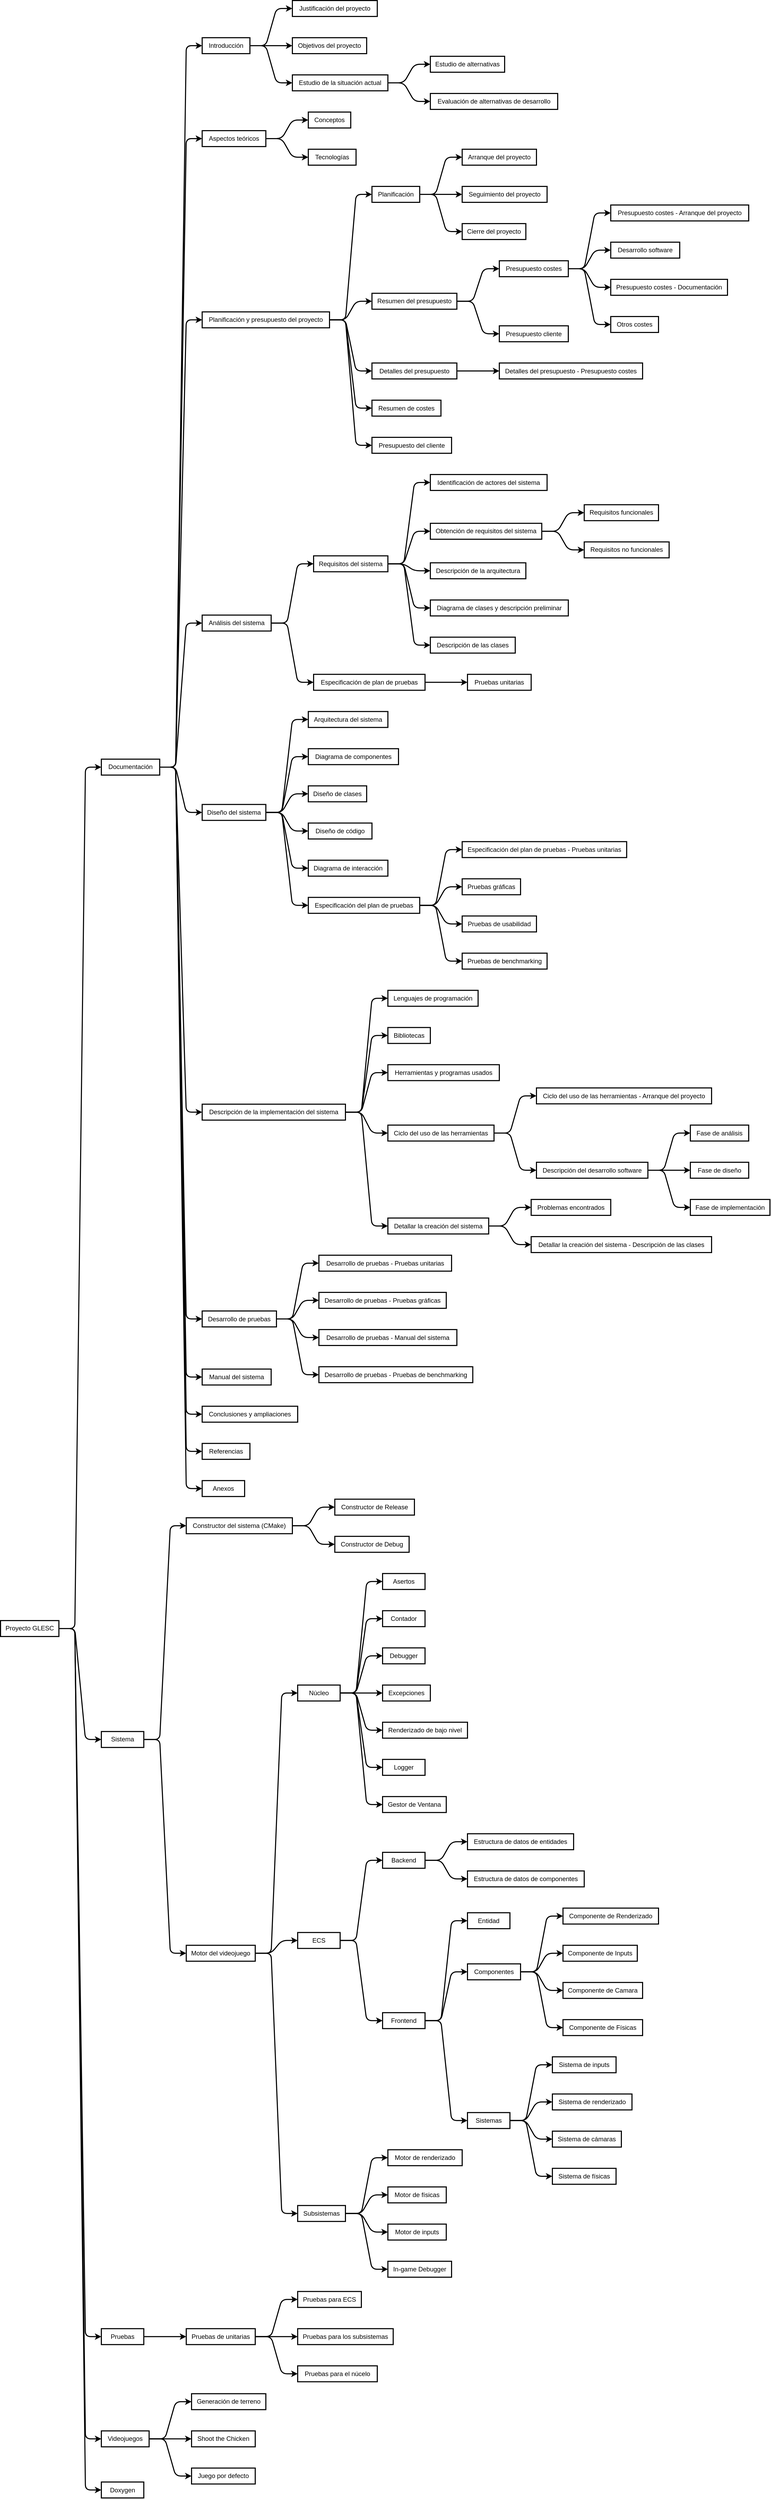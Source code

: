 <mxfile version="24.5.3" type="device">
  <diagram name="Page-1" id="19d8dcba-68ad-dc05-1034-9cf7b2a963f6">
    <mxGraphModel dx="-126" dy="-452" grid="1" gridSize="10" guides="1" tooltips="1" connect="1" arrows="1" fold="1" page="1" pageScale="1" pageWidth="1100" pageHeight="850" background="none" math="0" shadow="0">
      <root>
        <mxCell id="0" />
        <mxCell id="1" parent="0" />
        <mxCell id="B7qELQiDGMQAO-DJmtC--1" value="Proyecto GLESC" style="whiteSpace=wrap;html=1;strokeWidth=2;" vertex="1" parent="1">
          <mxGeometry x="2551" y="4791.469" width="110" height="30" as="geometry" />
        </mxCell>
        <mxCell id="B7qELQiDGMQAO-DJmtC--2" value="Documentación" style="whiteSpace=wrap;html=1;strokeWidth=2;" vertex="1" parent="1">
          <mxGeometry x="2741" y="3169.438" width="110" height="30" as="geometry" />
        </mxCell>
        <mxCell id="B7qELQiDGMQAO-DJmtC--3" value="" style="rounded=1;edgeStyle=entityRelationEdgeStyle;curved=0;strokeWidth=2;" edge="1" source="B7qELQiDGMQAO-DJmtC--1" target="B7qELQiDGMQAO-DJmtC--2" parent="1">
          <mxGeometry relative="1" as="geometry" />
        </mxCell>
        <mxCell id="B7qELQiDGMQAO-DJmtC--4" value="Sistema" style="whiteSpace=wrap;html=1;strokeWidth=2;" vertex="1" parent="1">
          <mxGeometry x="2741" y="5000.375" width="80" height="30" as="geometry" />
        </mxCell>
        <mxCell id="B7qELQiDGMQAO-DJmtC--5" value="" style="rounded=1;edgeStyle=entityRelationEdgeStyle;curved=0;strokeWidth=2;" edge="1" source="B7qELQiDGMQAO-DJmtC--1" target="B7qELQiDGMQAO-DJmtC--4" parent="1">
          <mxGeometry relative="1" as="geometry" />
        </mxCell>
        <mxCell id="B7qELQiDGMQAO-DJmtC--6" value="Pruebas" style="whiteSpace=wrap;html=1;strokeWidth=2;" vertex="1" parent="1">
          <mxGeometry x="2741" y="6124.75" width="80" height="30" as="geometry" />
        </mxCell>
        <mxCell id="B7qELQiDGMQAO-DJmtC--7" value="" style="rounded=1;edgeStyle=entityRelationEdgeStyle;curved=0;strokeWidth=2;" edge="1" source="B7qELQiDGMQAO-DJmtC--1" target="B7qELQiDGMQAO-DJmtC--6" parent="1">
          <mxGeometry relative="1" as="geometry" />
        </mxCell>
        <mxCell id="B7qELQiDGMQAO-DJmtC--8" value="Videojuegos" style="whiteSpace=wrap;html=1;strokeWidth=2;" vertex="1" parent="1">
          <mxGeometry x="2741" y="6317.25" width="90" height="30" as="geometry" />
        </mxCell>
        <mxCell id="B7qELQiDGMQAO-DJmtC--9" value="" style="rounded=1;edgeStyle=entityRelationEdgeStyle;curved=0;strokeWidth=2;" edge="1" source="B7qELQiDGMQAO-DJmtC--1" target="B7qELQiDGMQAO-DJmtC--8" parent="1">
          <mxGeometry relative="1" as="geometry" />
        </mxCell>
        <mxCell id="B7qELQiDGMQAO-DJmtC--10" value="Doxygen" style="whiteSpace=wrap;html=1;strokeWidth=2;" vertex="1" parent="1">
          <mxGeometry x="2741" y="6413.5" width="80" height="30" as="geometry" />
        </mxCell>
        <mxCell id="B7qELQiDGMQAO-DJmtC--11" value="" style="rounded=1;edgeStyle=entityRelationEdgeStyle;curved=0;strokeWidth=2;" edge="1" source="B7qELQiDGMQAO-DJmtC--1" target="B7qELQiDGMQAO-DJmtC--10" parent="1">
          <mxGeometry relative="1" as="geometry" />
        </mxCell>
        <mxCell id="B7qELQiDGMQAO-DJmtC--12" value="Introducción" style="whiteSpace=wrap;html=1;strokeWidth=2;" vertex="1" parent="1">
          <mxGeometry x="2931" y="1811" width="90" height="30" as="geometry" />
        </mxCell>
        <mxCell id="B7qELQiDGMQAO-DJmtC--13" value="" style="rounded=1;edgeStyle=entityRelationEdgeStyle;curved=0;strokeWidth=2;" edge="1" source="B7qELQiDGMQAO-DJmtC--2" target="B7qELQiDGMQAO-DJmtC--12" parent="1">
          <mxGeometry relative="1" as="geometry" />
        </mxCell>
        <mxCell id="B7qELQiDGMQAO-DJmtC--14" value="Aspectos teóricos" style="whiteSpace=wrap;html=1;strokeWidth=2;" vertex="1" parent="1">
          <mxGeometry x="2931" y="1986" width="120" height="30" as="geometry" />
        </mxCell>
        <mxCell id="B7qELQiDGMQAO-DJmtC--15" value="" style="rounded=1;edgeStyle=entityRelationEdgeStyle;curved=0;strokeWidth=2;" edge="1" source="B7qELQiDGMQAO-DJmtC--2" target="B7qELQiDGMQAO-DJmtC--14" parent="1">
          <mxGeometry relative="1" as="geometry" />
        </mxCell>
        <mxCell id="B7qELQiDGMQAO-DJmtC--16" value="Planificación y presupuesto del proyecto" style="whiteSpace=wrap;html=1;strokeWidth=2;" vertex="1" parent="1">
          <mxGeometry x="2931" y="2327.25" width="240" height="30" as="geometry" />
        </mxCell>
        <mxCell id="B7qELQiDGMQAO-DJmtC--17" value="" style="rounded=1;edgeStyle=entityRelationEdgeStyle;curved=0;strokeWidth=2;" edge="1" source="B7qELQiDGMQAO-DJmtC--2" target="B7qELQiDGMQAO-DJmtC--16" parent="1">
          <mxGeometry relative="1" as="geometry" />
        </mxCell>
        <mxCell id="B7qELQiDGMQAO-DJmtC--18" value="Análisis del sistema" style="whiteSpace=wrap;html=1;strokeWidth=2;" vertex="1" parent="1">
          <mxGeometry x="2931" y="2898.188" width="130" height="30" as="geometry" />
        </mxCell>
        <mxCell id="B7qELQiDGMQAO-DJmtC--19" value="" style="rounded=1;edgeStyle=entityRelationEdgeStyle;curved=0;strokeWidth=2;" edge="1" source="B7qELQiDGMQAO-DJmtC--2" target="B7qELQiDGMQAO-DJmtC--18" parent="1">
          <mxGeometry relative="1" as="geometry" />
        </mxCell>
        <mxCell id="B7qELQiDGMQAO-DJmtC--20" value="Diseño del sistema" style="whiteSpace=wrap;html=1;strokeWidth=2;" vertex="1" parent="1">
          <mxGeometry x="2931" y="3254.75" width="120" height="30" as="geometry" />
        </mxCell>
        <mxCell id="B7qELQiDGMQAO-DJmtC--21" value="" style="rounded=1;edgeStyle=entityRelationEdgeStyle;curved=0;strokeWidth=2;" edge="1" source="B7qELQiDGMQAO-DJmtC--2" target="B7qELQiDGMQAO-DJmtC--20" parent="1">
          <mxGeometry relative="1" as="geometry" />
        </mxCell>
        <mxCell id="B7qELQiDGMQAO-DJmtC--22" value="Descripción de la implementación del sistema" style="whiteSpace=wrap;html=1;strokeWidth=2;" vertex="1" parent="1">
          <mxGeometry x="2931" y="3819.125" width="270" height="30" as="geometry" />
        </mxCell>
        <mxCell id="B7qELQiDGMQAO-DJmtC--23" value="" style="rounded=1;edgeStyle=entityRelationEdgeStyle;curved=0;strokeWidth=2;" edge="1" source="B7qELQiDGMQAO-DJmtC--2" target="B7qELQiDGMQAO-DJmtC--22" parent="1">
          <mxGeometry relative="1" as="geometry" />
        </mxCell>
        <mxCell id="B7qELQiDGMQAO-DJmtC--24" value="Desarrollo de pruebas" style="whiteSpace=wrap;html=1;strokeWidth=2;" vertex="1" parent="1">
          <mxGeometry x="2931" y="4208.5" width="140" height="30" as="geometry" />
        </mxCell>
        <mxCell id="B7qELQiDGMQAO-DJmtC--25" value="" style="rounded=1;edgeStyle=entityRelationEdgeStyle;curved=0;strokeWidth=2;" edge="1" source="B7qELQiDGMQAO-DJmtC--2" target="B7qELQiDGMQAO-DJmtC--24" parent="1">
          <mxGeometry relative="1" as="geometry" />
        </mxCell>
        <mxCell id="B7qELQiDGMQAO-DJmtC--26" value="Manual del sistema" style="whiteSpace=wrap;html=1;strokeWidth=2;" vertex="1" parent="1">
          <mxGeometry x="2931" y="4317.875" width="130" height="30" as="geometry" />
        </mxCell>
        <mxCell id="B7qELQiDGMQAO-DJmtC--27" value="" style="rounded=1;edgeStyle=entityRelationEdgeStyle;curved=0;strokeWidth=2;" edge="1" source="B7qELQiDGMQAO-DJmtC--2" target="B7qELQiDGMQAO-DJmtC--26" parent="1">
          <mxGeometry relative="1" as="geometry" />
        </mxCell>
        <mxCell id="B7qELQiDGMQAO-DJmtC--28" value="Conclusiones y ampliaciones" style="whiteSpace=wrap;html=1;strokeWidth=2;" vertex="1" parent="1">
          <mxGeometry x="2931" y="4387.875" width="180" height="30" as="geometry" />
        </mxCell>
        <mxCell id="B7qELQiDGMQAO-DJmtC--29" value="" style="rounded=1;edgeStyle=entityRelationEdgeStyle;curved=0;strokeWidth=2;" edge="1" source="B7qELQiDGMQAO-DJmtC--2" target="B7qELQiDGMQAO-DJmtC--28" parent="1">
          <mxGeometry relative="1" as="geometry" />
        </mxCell>
        <mxCell id="B7qELQiDGMQAO-DJmtC--30" value="Referencias" style="whiteSpace=wrap;html=1;strokeWidth=2;" vertex="1" parent="1">
          <mxGeometry x="2931" y="4457.875" width="90" height="30" as="geometry" />
        </mxCell>
        <mxCell id="B7qELQiDGMQAO-DJmtC--31" value="" style="rounded=1;edgeStyle=entityRelationEdgeStyle;curved=0;strokeWidth=2;" edge="1" source="B7qELQiDGMQAO-DJmtC--2" target="B7qELQiDGMQAO-DJmtC--30" parent="1">
          <mxGeometry relative="1" as="geometry" />
        </mxCell>
        <mxCell id="B7qELQiDGMQAO-DJmtC--32" value="Anexos" style="whiteSpace=wrap;html=1;strokeWidth=2;" vertex="1" parent="1">
          <mxGeometry x="2931" y="4527.875" width="80" height="30" as="geometry" />
        </mxCell>
        <mxCell id="B7qELQiDGMQAO-DJmtC--33" value="" style="rounded=1;edgeStyle=entityRelationEdgeStyle;curved=0;strokeWidth=2;" edge="1" source="B7qELQiDGMQAO-DJmtC--2" target="B7qELQiDGMQAO-DJmtC--32" parent="1">
          <mxGeometry relative="1" as="geometry" />
        </mxCell>
        <mxCell id="B7qELQiDGMQAO-DJmtC--34" value="Justificación del proyecto" style="whiteSpace=wrap;html=1;strokeWidth=2;" vertex="1" parent="1">
          <mxGeometry x="3101" y="1741" width="160" height="30" as="geometry" />
        </mxCell>
        <mxCell id="B7qELQiDGMQAO-DJmtC--35" value="" style="rounded=1;edgeStyle=entityRelationEdgeStyle;curved=0;strokeWidth=2;" edge="1" source="B7qELQiDGMQAO-DJmtC--12" target="B7qELQiDGMQAO-DJmtC--34" parent="1">
          <mxGeometry relative="1" as="geometry" />
        </mxCell>
        <mxCell id="B7qELQiDGMQAO-DJmtC--36" value="Objetivos del proyecto" style="whiteSpace=wrap;html=1;strokeWidth=2;" vertex="1" parent="1">
          <mxGeometry x="3101" y="1811" width="140" height="30" as="geometry" />
        </mxCell>
        <mxCell id="B7qELQiDGMQAO-DJmtC--37" value="" style="rounded=1;edgeStyle=entityRelationEdgeStyle;curved=0;strokeWidth=2;" edge="1" source="B7qELQiDGMQAO-DJmtC--12" target="B7qELQiDGMQAO-DJmtC--36" parent="1">
          <mxGeometry relative="1" as="geometry" />
        </mxCell>
        <mxCell id="B7qELQiDGMQAO-DJmtC--38" value="Estudio de la situación actual" style="whiteSpace=wrap;html=1;strokeWidth=2;" vertex="1" parent="1">
          <mxGeometry x="3101" y="1881" width="180" height="30" as="geometry" />
        </mxCell>
        <mxCell id="B7qELQiDGMQAO-DJmtC--39" value="" style="rounded=1;edgeStyle=entityRelationEdgeStyle;curved=0;strokeWidth=2;" edge="1" source="B7qELQiDGMQAO-DJmtC--12" target="B7qELQiDGMQAO-DJmtC--38" parent="1">
          <mxGeometry relative="1" as="geometry" />
        </mxCell>
        <mxCell id="B7qELQiDGMQAO-DJmtC--40" value="Estudio de alternativas" style="whiteSpace=wrap;html=1;strokeWidth=2;" vertex="1" parent="1">
          <mxGeometry x="3361" y="1846" width="140" height="30" as="geometry" />
        </mxCell>
        <mxCell id="B7qELQiDGMQAO-DJmtC--41" value="" style="rounded=1;edgeStyle=entityRelationEdgeStyle;curved=0;strokeWidth=2;" edge="1" source="B7qELQiDGMQAO-DJmtC--38" target="B7qELQiDGMQAO-DJmtC--40" parent="1">
          <mxGeometry relative="1" as="geometry" />
        </mxCell>
        <mxCell id="B7qELQiDGMQAO-DJmtC--42" value="Evaluación de alternativas de desarrollo" style="whiteSpace=wrap;html=1;strokeWidth=2;" vertex="1" parent="1">
          <mxGeometry x="3361" y="1916" width="240" height="30" as="geometry" />
        </mxCell>
        <mxCell id="B7qELQiDGMQAO-DJmtC--43" value="" style="rounded=1;edgeStyle=entityRelationEdgeStyle;curved=0;strokeWidth=2;" edge="1" source="B7qELQiDGMQAO-DJmtC--38" target="B7qELQiDGMQAO-DJmtC--42" parent="1">
          <mxGeometry relative="1" as="geometry" />
        </mxCell>
        <mxCell id="B7qELQiDGMQAO-DJmtC--44" value="Conceptos" style="whiteSpace=wrap;html=1;strokeWidth=2;" vertex="1" parent="1">
          <mxGeometry x="3131" y="1951" width="80" height="30" as="geometry" />
        </mxCell>
        <mxCell id="B7qELQiDGMQAO-DJmtC--45" value="" style="rounded=1;edgeStyle=entityRelationEdgeStyle;curved=0;strokeWidth=2;" edge="1" source="B7qELQiDGMQAO-DJmtC--14" target="B7qELQiDGMQAO-DJmtC--44" parent="1">
          <mxGeometry relative="1" as="geometry" />
        </mxCell>
        <mxCell id="B7qELQiDGMQAO-DJmtC--46" value="Tecnologías" style="whiteSpace=wrap;html=1;strokeWidth=2;" vertex="1" parent="1">
          <mxGeometry x="3131" y="2021" width="90" height="30" as="geometry" />
        </mxCell>
        <mxCell id="B7qELQiDGMQAO-DJmtC--47" value="" style="rounded=1;edgeStyle=entityRelationEdgeStyle;curved=0;strokeWidth=2;" edge="1" source="B7qELQiDGMQAO-DJmtC--14" target="B7qELQiDGMQAO-DJmtC--46" parent="1">
          <mxGeometry relative="1" as="geometry" />
        </mxCell>
        <mxCell id="B7qELQiDGMQAO-DJmtC--48" value="Planificación" style="whiteSpace=wrap;html=1;strokeWidth=2;" vertex="1" parent="1">
          <mxGeometry x="3251" y="2091" width="90" height="30" as="geometry" />
        </mxCell>
        <mxCell id="B7qELQiDGMQAO-DJmtC--49" value="" style="rounded=1;edgeStyle=entityRelationEdgeStyle;curved=0;strokeWidth=2;" edge="1" source="B7qELQiDGMQAO-DJmtC--16" target="B7qELQiDGMQAO-DJmtC--48" parent="1">
          <mxGeometry relative="1" as="geometry" />
        </mxCell>
        <mxCell id="B7qELQiDGMQAO-DJmtC--50" value="Resumen del presupuesto" style="whiteSpace=wrap;html=1;strokeWidth=2;" vertex="1" parent="1">
          <mxGeometry x="3251" y="2292.25" width="160" height="30" as="geometry" />
        </mxCell>
        <mxCell id="B7qELQiDGMQAO-DJmtC--51" value="" style="rounded=1;edgeStyle=entityRelationEdgeStyle;curved=0;strokeWidth=2;" edge="1" source="B7qELQiDGMQAO-DJmtC--16" target="B7qELQiDGMQAO-DJmtC--50" parent="1">
          <mxGeometry relative="1" as="geometry" />
        </mxCell>
        <mxCell id="B7qELQiDGMQAO-DJmtC--52" value="Detalles del presupuesto" style="whiteSpace=wrap;html=1;strokeWidth=2;" vertex="1" parent="1">
          <mxGeometry x="3251" y="2423.5" width="160" height="30" as="geometry" />
        </mxCell>
        <mxCell id="B7qELQiDGMQAO-DJmtC--53" value="" style="rounded=1;edgeStyle=entityRelationEdgeStyle;curved=0;strokeWidth=2;" edge="1" source="B7qELQiDGMQAO-DJmtC--16" target="B7qELQiDGMQAO-DJmtC--52" parent="1">
          <mxGeometry relative="1" as="geometry" />
        </mxCell>
        <mxCell id="B7qELQiDGMQAO-DJmtC--54" value="Resumen de costes" style="whiteSpace=wrap;html=1;strokeWidth=2;" vertex="1" parent="1">
          <mxGeometry x="3251" y="2493.5" width="130" height="30" as="geometry" />
        </mxCell>
        <mxCell id="B7qELQiDGMQAO-DJmtC--55" value="" style="rounded=1;edgeStyle=entityRelationEdgeStyle;curved=0;strokeWidth=2;" edge="1" source="B7qELQiDGMQAO-DJmtC--16" target="B7qELQiDGMQAO-DJmtC--54" parent="1">
          <mxGeometry relative="1" as="geometry" />
        </mxCell>
        <mxCell id="B7qELQiDGMQAO-DJmtC--56" value="Presupuesto del cliente" style="whiteSpace=wrap;html=1;strokeWidth=2;" vertex="1" parent="1">
          <mxGeometry x="3251" y="2563.5" width="150" height="30" as="geometry" />
        </mxCell>
        <mxCell id="B7qELQiDGMQAO-DJmtC--57" value="" style="rounded=1;edgeStyle=entityRelationEdgeStyle;curved=0;strokeWidth=2;" edge="1" source="B7qELQiDGMQAO-DJmtC--16" target="B7qELQiDGMQAO-DJmtC--56" parent="1">
          <mxGeometry relative="1" as="geometry" />
        </mxCell>
        <mxCell id="B7qELQiDGMQAO-DJmtC--58" value="Arranque del proyecto" style="whiteSpace=wrap;html=1;strokeWidth=2;" vertex="1" parent="1">
          <mxGeometry x="3421" y="2021" width="140" height="30" as="geometry" />
        </mxCell>
        <mxCell id="B7qELQiDGMQAO-DJmtC--59" value="" style="rounded=1;edgeStyle=entityRelationEdgeStyle;curved=0;strokeWidth=2;" edge="1" source="B7qELQiDGMQAO-DJmtC--48" target="B7qELQiDGMQAO-DJmtC--58" parent="1">
          <mxGeometry relative="1" as="geometry" />
        </mxCell>
        <mxCell id="B7qELQiDGMQAO-DJmtC--60" value="Seguimiento del proyecto" style="whiteSpace=wrap;html=1;strokeWidth=2;" vertex="1" parent="1">
          <mxGeometry x="3421" y="2091" width="160" height="30" as="geometry" />
        </mxCell>
        <mxCell id="B7qELQiDGMQAO-DJmtC--61" value="" style="rounded=1;edgeStyle=entityRelationEdgeStyle;curved=0;strokeWidth=2;" edge="1" source="B7qELQiDGMQAO-DJmtC--48" target="B7qELQiDGMQAO-DJmtC--60" parent="1">
          <mxGeometry relative="1" as="geometry" />
        </mxCell>
        <mxCell id="B7qELQiDGMQAO-DJmtC--62" value="Cierre del proyecto" style="whiteSpace=wrap;html=1;strokeWidth=2;" vertex="1" parent="1">
          <mxGeometry x="3421" y="2161" width="120" height="30" as="geometry" />
        </mxCell>
        <mxCell id="B7qELQiDGMQAO-DJmtC--63" value="" style="rounded=1;edgeStyle=entityRelationEdgeStyle;curved=0;strokeWidth=2;" edge="1" source="B7qELQiDGMQAO-DJmtC--48" target="B7qELQiDGMQAO-DJmtC--62" parent="1">
          <mxGeometry relative="1" as="geometry" />
        </mxCell>
        <mxCell id="B7qELQiDGMQAO-DJmtC--64" value="Presupuesto costes" style="whiteSpace=wrap;html=1;strokeWidth=2;" vertex="1" parent="1">
          <mxGeometry x="3491" y="2231" width="130" height="30" as="geometry" />
        </mxCell>
        <mxCell id="B7qELQiDGMQAO-DJmtC--65" value="" style="rounded=1;edgeStyle=entityRelationEdgeStyle;curved=0;strokeWidth=2;" edge="1" source="B7qELQiDGMQAO-DJmtC--50" target="B7qELQiDGMQAO-DJmtC--64" parent="1">
          <mxGeometry relative="1" as="geometry" />
        </mxCell>
        <mxCell id="B7qELQiDGMQAO-DJmtC--66" value="Presupuesto cliente" style="whiteSpace=wrap;html=1;strokeWidth=2;" vertex="1" parent="1">
          <mxGeometry x="3491" y="2353.5" width="130" height="30" as="geometry" />
        </mxCell>
        <mxCell id="B7qELQiDGMQAO-DJmtC--67" value="" style="rounded=1;edgeStyle=entityRelationEdgeStyle;curved=0;strokeWidth=2;" edge="1" source="B7qELQiDGMQAO-DJmtC--50" target="B7qELQiDGMQAO-DJmtC--66" parent="1">
          <mxGeometry relative="1" as="geometry" />
        </mxCell>
        <mxCell id="B7qELQiDGMQAO-DJmtC--68" value="Detalles del presupuesto - Presupuesto costes" style="whiteSpace=wrap;html=1;strokeWidth=2;" vertex="1" parent="1">
          <mxGeometry x="3491" y="2423.5" width="270" height="30" as="geometry" />
        </mxCell>
        <mxCell id="B7qELQiDGMQAO-DJmtC--69" value="" style="rounded=1;edgeStyle=entityRelationEdgeStyle;curved=0;strokeWidth=2;" edge="1" source="B7qELQiDGMQAO-DJmtC--52" target="B7qELQiDGMQAO-DJmtC--68" parent="1">
          <mxGeometry relative="1" as="geometry" />
        </mxCell>
        <mxCell id="B7qELQiDGMQAO-DJmtC--70" value="Presupuesto costes - Arranque del proyecto" style="whiteSpace=wrap;html=1;strokeWidth=2;" vertex="1" parent="1">
          <mxGeometry x="3701" y="2126" width="260" height="30" as="geometry" />
        </mxCell>
        <mxCell id="B7qELQiDGMQAO-DJmtC--71" value="" style="rounded=1;edgeStyle=entityRelationEdgeStyle;curved=0;strokeWidth=2;" edge="1" source="B7qELQiDGMQAO-DJmtC--64" target="B7qELQiDGMQAO-DJmtC--70" parent="1">
          <mxGeometry relative="1" as="geometry" />
        </mxCell>
        <mxCell id="B7qELQiDGMQAO-DJmtC--72" value="Desarrollo software" style="whiteSpace=wrap;html=1;strokeWidth=2;" vertex="1" parent="1">
          <mxGeometry x="3701" y="2196" width="130" height="30" as="geometry" />
        </mxCell>
        <mxCell id="B7qELQiDGMQAO-DJmtC--73" value="" style="rounded=1;edgeStyle=entityRelationEdgeStyle;curved=0;strokeWidth=2;" edge="1" source="B7qELQiDGMQAO-DJmtC--64" target="B7qELQiDGMQAO-DJmtC--72" parent="1">
          <mxGeometry relative="1" as="geometry" />
        </mxCell>
        <mxCell id="B7qELQiDGMQAO-DJmtC--74" value="Presupuesto costes - Documentación" style="whiteSpace=wrap;html=1;strokeWidth=2;" vertex="1" parent="1">
          <mxGeometry x="3701" y="2266" width="220" height="30" as="geometry" />
        </mxCell>
        <mxCell id="B7qELQiDGMQAO-DJmtC--75" value="" style="rounded=1;edgeStyle=entityRelationEdgeStyle;curved=0;strokeWidth=2;" edge="1" source="B7qELQiDGMQAO-DJmtC--64" target="B7qELQiDGMQAO-DJmtC--74" parent="1">
          <mxGeometry relative="1" as="geometry" />
        </mxCell>
        <mxCell id="B7qELQiDGMQAO-DJmtC--76" value="Otros costes" style="whiteSpace=wrap;html=1;strokeWidth=2;" vertex="1" parent="1">
          <mxGeometry x="3701" y="2336" width="90" height="30" as="geometry" />
        </mxCell>
        <mxCell id="B7qELQiDGMQAO-DJmtC--77" value="" style="rounded=1;edgeStyle=entityRelationEdgeStyle;curved=0;strokeWidth=2;" edge="1" source="B7qELQiDGMQAO-DJmtC--64" target="B7qELQiDGMQAO-DJmtC--76" parent="1">
          <mxGeometry relative="1" as="geometry" />
        </mxCell>
        <mxCell id="B7qELQiDGMQAO-DJmtC--78" value="Requisitos del sistema" style="whiteSpace=wrap;html=1;strokeWidth=2;" vertex="1" parent="1">
          <mxGeometry x="3141" y="2786.625" width="140" height="30" as="geometry" />
        </mxCell>
        <mxCell id="B7qELQiDGMQAO-DJmtC--79" value="" style="rounded=1;edgeStyle=entityRelationEdgeStyle;curved=0;strokeWidth=2;" edge="1" source="B7qELQiDGMQAO-DJmtC--18" target="B7qELQiDGMQAO-DJmtC--78" parent="1">
          <mxGeometry relative="1" as="geometry" />
        </mxCell>
        <mxCell id="B7qELQiDGMQAO-DJmtC--80" value="Especificación de plan de pruebas" style="whiteSpace=wrap;html=1;strokeWidth=2;" vertex="1" parent="1">
          <mxGeometry x="3141" y="3009.75" width="210" height="30" as="geometry" />
        </mxCell>
        <mxCell id="B7qELQiDGMQAO-DJmtC--81" value="" style="rounded=1;edgeStyle=entityRelationEdgeStyle;curved=0;strokeWidth=2;" edge="1" source="B7qELQiDGMQAO-DJmtC--18" target="B7qELQiDGMQAO-DJmtC--80" parent="1">
          <mxGeometry relative="1" as="geometry" />
        </mxCell>
        <mxCell id="B7qELQiDGMQAO-DJmtC--82" value="Identificación de actores del sistema" style="whiteSpace=wrap;html=1;strokeWidth=2;" vertex="1" parent="1">
          <mxGeometry x="3361" y="2633.5" width="220" height="30" as="geometry" />
        </mxCell>
        <mxCell id="B7qELQiDGMQAO-DJmtC--83" value="" style="rounded=1;edgeStyle=entityRelationEdgeStyle;curved=0;strokeWidth=2;" edge="1" source="B7qELQiDGMQAO-DJmtC--78" target="B7qELQiDGMQAO-DJmtC--82" parent="1">
          <mxGeometry relative="1" as="geometry" />
        </mxCell>
        <mxCell id="B7qELQiDGMQAO-DJmtC--84" value="Obtención de requisitos del sistema" style="whiteSpace=wrap;html=1;strokeWidth=2;" vertex="1" parent="1">
          <mxGeometry x="3361" y="2725.375" width="210" height="30" as="geometry" />
        </mxCell>
        <mxCell id="B7qELQiDGMQAO-DJmtC--85" value="" style="rounded=1;edgeStyle=entityRelationEdgeStyle;curved=0;strokeWidth=2;" edge="1" source="B7qELQiDGMQAO-DJmtC--78" target="B7qELQiDGMQAO-DJmtC--84" parent="1">
          <mxGeometry relative="1" as="geometry" />
        </mxCell>
        <mxCell id="B7qELQiDGMQAO-DJmtC--86" value="Descripción de la arquitectura" style="whiteSpace=wrap;html=1;strokeWidth=2;" vertex="1" parent="1">
          <mxGeometry x="3361" y="2799.75" width="180" height="30" as="geometry" />
        </mxCell>
        <mxCell id="B7qELQiDGMQAO-DJmtC--87" value="" style="rounded=1;edgeStyle=entityRelationEdgeStyle;curved=0;strokeWidth=2;" edge="1" source="B7qELQiDGMQAO-DJmtC--78" target="B7qELQiDGMQAO-DJmtC--86" parent="1">
          <mxGeometry relative="1" as="geometry" />
        </mxCell>
        <mxCell id="B7qELQiDGMQAO-DJmtC--88" value="Diagrama de clases y descripción preliminar" style="whiteSpace=wrap;html=1;strokeWidth=2;" vertex="1" parent="1">
          <mxGeometry x="3361" y="2869.75" width="260" height="30" as="geometry" />
        </mxCell>
        <mxCell id="B7qELQiDGMQAO-DJmtC--89" value="" style="rounded=1;edgeStyle=entityRelationEdgeStyle;curved=0;strokeWidth=2;" edge="1" source="B7qELQiDGMQAO-DJmtC--78" target="B7qELQiDGMQAO-DJmtC--88" parent="1">
          <mxGeometry relative="1" as="geometry" />
        </mxCell>
        <mxCell id="B7qELQiDGMQAO-DJmtC--90" value="Descripción de las clases" style="whiteSpace=wrap;html=1;strokeWidth=2;" vertex="1" parent="1">
          <mxGeometry x="3361" y="2939.75" width="160" height="30" as="geometry" />
        </mxCell>
        <mxCell id="B7qELQiDGMQAO-DJmtC--91" value="" style="rounded=1;edgeStyle=entityRelationEdgeStyle;curved=0;strokeWidth=2;" edge="1" source="B7qELQiDGMQAO-DJmtC--78" target="B7qELQiDGMQAO-DJmtC--90" parent="1">
          <mxGeometry relative="1" as="geometry" />
        </mxCell>
        <mxCell id="B7qELQiDGMQAO-DJmtC--92" value="Requisitos funcionales" style="whiteSpace=wrap;html=1;strokeWidth=2;" vertex="1" parent="1">
          <mxGeometry x="3651" y="2690.375" width="140" height="30" as="geometry" />
        </mxCell>
        <mxCell id="B7qELQiDGMQAO-DJmtC--93" value="" style="rounded=1;edgeStyle=entityRelationEdgeStyle;curved=0;strokeWidth=2;" edge="1" source="B7qELQiDGMQAO-DJmtC--84" target="B7qELQiDGMQAO-DJmtC--92" parent="1">
          <mxGeometry relative="1" as="geometry" />
        </mxCell>
        <mxCell id="B7qELQiDGMQAO-DJmtC--94" value="Requisitos no funcionales" style="whiteSpace=wrap;html=1;strokeWidth=2;" vertex="1" parent="1">
          <mxGeometry x="3651" y="2760.375" width="160" height="30" as="geometry" />
        </mxCell>
        <mxCell id="B7qELQiDGMQAO-DJmtC--95" value="" style="rounded=1;edgeStyle=entityRelationEdgeStyle;curved=0;strokeWidth=2;" edge="1" source="B7qELQiDGMQAO-DJmtC--84" target="B7qELQiDGMQAO-DJmtC--94" parent="1">
          <mxGeometry relative="1" as="geometry" />
        </mxCell>
        <mxCell id="B7qELQiDGMQAO-DJmtC--96" value="Pruebas unitarias" style="whiteSpace=wrap;html=1;strokeWidth=2;" vertex="1" parent="1">
          <mxGeometry x="3431" y="3009.75" width="120" height="30" as="geometry" />
        </mxCell>
        <mxCell id="B7qELQiDGMQAO-DJmtC--97" value="" style="rounded=1;edgeStyle=entityRelationEdgeStyle;curved=0;strokeWidth=2;" edge="1" source="B7qELQiDGMQAO-DJmtC--80" target="B7qELQiDGMQAO-DJmtC--96" parent="1">
          <mxGeometry relative="1" as="geometry" />
        </mxCell>
        <mxCell id="B7qELQiDGMQAO-DJmtC--98" value="Arquitectura del sistema" style="whiteSpace=wrap;html=1;strokeWidth=2;" vertex="1" parent="1">
          <mxGeometry x="3131" y="3079.75" width="150" height="30" as="geometry" />
        </mxCell>
        <mxCell id="B7qELQiDGMQAO-DJmtC--99" value="" style="rounded=1;edgeStyle=entityRelationEdgeStyle;curved=0;strokeWidth=2;" edge="1" source="B7qELQiDGMQAO-DJmtC--20" target="B7qELQiDGMQAO-DJmtC--98" parent="1">
          <mxGeometry relative="1" as="geometry" />
        </mxCell>
        <mxCell id="B7qELQiDGMQAO-DJmtC--100" value="Diagrama de componentes" style="whiteSpace=wrap;html=1;strokeWidth=2;" vertex="1" parent="1">
          <mxGeometry x="3131" y="3149.75" width="170" height="30" as="geometry" />
        </mxCell>
        <mxCell id="B7qELQiDGMQAO-DJmtC--101" value="" style="rounded=1;edgeStyle=entityRelationEdgeStyle;curved=0;strokeWidth=2;" edge="1" source="B7qELQiDGMQAO-DJmtC--20" target="B7qELQiDGMQAO-DJmtC--100" parent="1">
          <mxGeometry relative="1" as="geometry" />
        </mxCell>
        <mxCell id="B7qELQiDGMQAO-DJmtC--102" value="Diseño de clases" style="whiteSpace=wrap;html=1;strokeWidth=2;" vertex="1" parent="1">
          <mxGeometry x="3131" y="3219.75" width="110" height="30" as="geometry" />
        </mxCell>
        <mxCell id="B7qELQiDGMQAO-DJmtC--103" value="" style="rounded=1;edgeStyle=entityRelationEdgeStyle;curved=0;strokeWidth=2;" edge="1" source="B7qELQiDGMQAO-DJmtC--20" target="B7qELQiDGMQAO-DJmtC--102" parent="1">
          <mxGeometry relative="1" as="geometry" />
        </mxCell>
        <mxCell id="B7qELQiDGMQAO-DJmtC--104" value="Diseño de código" style="whiteSpace=wrap;html=1;strokeWidth=2;" vertex="1" parent="1">
          <mxGeometry x="3131" y="3289.75" width="120" height="30" as="geometry" />
        </mxCell>
        <mxCell id="B7qELQiDGMQAO-DJmtC--105" value="" style="rounded=1;edgeStyle=entityRelationEdgeStyle;curved=0;strokeWidth=2;" edge="1" source="B7qELQiDGMQAO-DJmtC--20" target="B7qELQiDGMQAO-DJmtC--104" parent="1">
          <mxGeometry relative="1" as="geometry" />
        </mxCell>
        <mxCell id="B7qELQiDGMQAO-DJmtC--106" value="Diagrama de interacción" style="whiteSpace=wrap;html=1;strokeWidth=2;" vertex="1" parent="1">
          <mxGeometry x="3131" y="3359.75" width="150" height="30" as="geometry" />
        </mxCell>
        <mxCell id="B7qELQiDGMQAO-DJmtC--107" value="" style="rounded=1;edgeStyle=entityRelationEdgeStyle;curved=0;strokeWidth=2;" edge="1" source="B7qELQiDGMQAO-DJmtC--20" target="B7qELQiDGMQAO-DJmtC--106" parent="1">
          <mxGeometry relative="1" as="geometry" />
        </mxCell>
        <mxCell id="B7qELQiDGMQAO-DJmtC--108" value="Especificación del plan de pruebas" style="whiteSpace=wrap;html=1;strokeWidth=2;" vertex="1" parent="1">
          <mxGeometry x="3131" y="3429.75" width="210" height="30" as="geometry" />
        </mxCell>
        <mxCell id="B7qELQiDGMQAO-DJmtC--109" value="" style="rounded=1;edgeStyle=entityRelationEdgeStyle;curved=0;strokeWidth=2;" edge="1" source="B7qELQiDGMQAO-DJmtC--20" target="B7qELQiDGMQAO-DJmtC--108" parent="1">
          <mxGeometry relative="1" as="geometry" />
        </mxCell>
        <mxCell id="B7qELQiDGMQAO-DJmtC--110" value="Especificación del plan de pruebas - Pruebas unitarias" style="whiteSpace=wrap;html=1;strokeWidth=2;" vertex="1" parent="1">
          <mxGeometry x="3421" y="3324.75" width="310" height="30" as="geometry" />
        </mxCell>
        <mxCell id="B7qELQiDGMQAO-DJmtC--111" value="" style="rounded=1;edgeStyle=entityRelationEdgeStyle;curved=0;strokeWidth=2;" edge="1" source="B7qELQiDGMQAO-DJmtC--108" target="B7qELQiDGMQAO-DJmtC--110" parent="1">
          <mxGeometry relative="1" as="geometry" />
        </mxCell>
        <mxCell id="B7qELQiDGMQAO-DJmtC--112" value="Pruebas gráficas" style="whiteSpace=wrap;html=1;strokeWidth=2;" vertex="1" parent="1">
          <mxGeometry x="3421" y="3394.75" width="110" height="30" as="geometry" />
        </mxCell>
        <mxCell id="B7qELQiDGMQAO-DJmtC--113" value="" style="rounded=1;edgeStyle=entityRelationEdgeStyle;curved=0;strokeWidth=2;" edge="1" source="B7qELQiDGMQAO-DJmtC--108" target="B7qELQiDGMQAO-DJmtC--112" parent="1">
          <mxGeometry relative="1" as="geometry" />
        </mxCell>
        <mxCell id="B7qELQiDGMQAO-DJmtC--114" value="Pruebas de usabilidad" style="whiteSpace=wrap;html=1;strokeWidth=2;" vertex="1" parent="1">
          <mxGeometry x="3421" y="3464.75" width="140" height="30" as="geometry" />
        </mxCell>
        <mxCell id="B7qELQiDGMQAO-DJmtC--115" value="" style="rounded=1;edgeStyle=entityRelationEdgeStyle;curved=0;strokeWidth=2;" edge="1" source="B7qELQiDGMQAO-DJmtC--108" target="B7qELQiDGMQAO-DJmtC--114" parent="1">
          <mxGeometry relative="1" as="geometry" />
        </mxCell>
        <mxCell id="B7qELQiDGMQAO-DJmtC--116" value="Pruebas de benchmarking" style="whiteSpace=wrap;html=1;strokeWidth=2;" vertex="1" parent="1">
          <mxGeometry x="3421" y="3534.75" width="160" height="30" as="geometry" />
        </mxCell>
        <mxCell id="B7qELQiDGMQAO-DJmtC--117" value="" style="rounded=1;edgeStyle=entityRelationEdgeStyle;curved=0;strokeWidth=2;" edge="1" source="B7qELQiDGMQAO-DJmtC--108" target="B7qELQiDGMQAO-DJmtC--116" parent="1">
          <mxGeometry relative="1" as="geometry" />
        </mxCell>
        <mxCell id="B7qELQiDGMQAO-DJmtC--118" value="Lenguajes de programación" style="whiteSpace=wrap;html=1;strokeWidth=2;" vertex="1" parent="1">
          <mxGeometry x="3281" y="3604.75" width="170" height="30" as="geometry" />
        </mxCell>
        <mxCell id="B7qELQiDGMQAO-DJmtC--119" value="" style="rounded=1;edgeStyle=entityRelationEdgeStyle;curved=0;strokeWidth=2;" edge="1" source="B7qELQiDGMQAO-DJmtC--22" target="B7qELQiDGMQAO-DJmtC--118" parent="1">
          <mxGeometry relative="1" as="geometry" />
        </mxCell>
        <mxCell id="B7qELQiDGMQAO-DJmtC--120" value="Bibliotecas" style="whiteSpace=wrap;html=1;strokeWidth=2;" vertex="1" parent="1">
          <mxGeometry x="3281" y="3674.75" width="80" height="30" as="geometry" />
        </mxCell>
        <mxCell id="B7qELQiDGMQAO-DJmtC--121" value="" style="rounded=1;edgeStyle=entityRelationEdgeStyle;curved=0;strokeWidth=2;" edge="1" source="B7qELQiDGMQAO-DJmtC--22" target="B7qELQiDGMQAO-DJmtC--120" parent="1">
          <mxGeometry relative="1" as="geometry" />
        </mxCell>
        <mxCell id="B7qELQiDGMQAO-DJmtC--122" value="Herramientas y programas usados" style="whiteSpace=wrap;html=1;strokeWidth=2;" vertex="1" parent="1">
          <mxGeometry x="3281" y="3744.75" width="210" height="30" as="geometry" />
        </mxCell>
        <mxCell id="B7qELQiDGMQAO-DJmtC--123" value="" style="rounded=1;edgeStyle=entityRelationEdgeStyle;curved=0;strokeWidth=2;" edge="1" source="B7qELQiDGMQAO-DJmtC--22" target="B7qELQiDGMQAO-DJmtC--122" parent="1">
          <mxGeometry relative="1" as="geometry" />
        </mxCell>
        <mxCell id="B7qELQiDGMQAO-DJmtC--124" value="Ciclo del uso de las herramientas" style="whiteSpace=wrap;html=1;strokeWidth=2;" vertex="1" parent="1">
          <mxGeometry x="3281" y="3858.5" width="200" height="30" as="geometry" />
        </mxCell>
        <mxCell id="B7qELQiDGMQAO-DJmtC--125" value="" style="rounded=1;edgeStyle=entityRelationEdgeStyle;curved=0;strokeWidth=2;" edge="1" source="B7qELQiDGMQAO-DJmtC--22" target="B7qELQiDGMQAO-DJmtC--124" parent="1">
          <mxGeometry relative="1" as="geometry" />
        </mxCell>
        <mxCell id="B7qELQiDGMQAO-DJmtC--126" value="Detallar la creación del sistema" style="whiteSpace=wrap;html=1;strokeWidth=2;" vertex="1" parent="1">
          <mxGeometry x="3281" y="4033.5" width="190" height="30" as="geometry" />
        </mxCell>
        <mxCell id="B7qELQiDGMQAO-DJmtC--127" value="" style="rounded=1;edgeStyle=entityRelationEdgeStyle;curved=0;strokeWidth=2;" edge="1" source="B7qELQiDGMQAO-DJmtC--22" target="B7qELQiDGMQAO-DJmtC--126" parent="1">
          <mxGeometry relative="1" as="geometry" />
        </mxCell>
        <mxCell id="B7qELQiDGMQAO-DJmtC--128" value="Ciclo del uso de las herramientas - Arranque del proyecto" style="whiteSpace=wrap;html=1;strokeWidth=2;" vertex="1" parent="1">
          <mxGeometry x="3561" y="3788.5" width="330" height="30" as="geometry" />
        </mxCell>
        <mxCell id="B7qELQiDGMQAO-DJmtC--129" value="" style="rounded=1;edgeStyle=entityRelationEdgeStyle;curved=0;strokeWidth=2;" edge="1" source="B7qELQiDGMQAO-DJmtC--124" target="B7qELQiDGMQAO-DJmtC--128" parent="1">
          <mxGeometry relative="1" as="geometry" />
        </mxCell>
        <mxCell id="B7qELQiDGMQAO-DJmtC--130" value="Descripción del desarrollo software" style="whiteSpace=wrap;html=1;strokeWidth=2;" vertex="1" parent="1">
          <mxGeometry x="3561" y="3928.5" width="210" height="30" as="geometry" />
        </mxCell>
        <mxCell id="B7qELQiDGMQAO-DJmtC--131" value="" style="rounded=1;edgeStyle=entityRelationEdgeStyle;curved=0;strokeWidth=2;" edge="1" source="B7qELQiDGMQAO-DJmtC--124" target="B7qELQiDGMQAO-DJmtC--130" parent="1">
          <mxGeometry relative="1" as="geometry" />
        </mxCell>
        <mxCell id="B7qELQiDGMQAO-DJmtC--132" value="Fase de análisis" style="whiteSpace=wrap;html=1;strokeWidth=2;" vertex="1" parent="1">
          <mxGeometry x="3851" y="3858.5" width="110" height="30" as="geometry" />
        </mxCell>
        <mxCell id="B7qELQiDGMQAO-DJmtC--133" value="" style="rounded=1;edgeStyle=entityRelationEdgeStyle;curved=0;strokeWidth=2;" edge="1" source="B7qELQiDGMQAO-DJmtC--130" target="B7qELQiDGMQAO-DJmtC--132" parent="1">
          <mxGeometry relative="1" as="geometry" />
        </mxCell>
        <mxCell id="B7qELQiDGMQAO-DJmtC--134" value="Fase de diseño" style="whiteSpace=wrap;html=1;strokeWidth=2;" vertex="1" parent="1">
          <mxGeometry x="3851" y="3928.5" width="110" height="30" as="geometry" />
        </mxCell>
        <mxCell id="B7qELQiDGMQAO-DJmtC--135" value="" style="rounded=1;edgeStyle=entityRelationEdgeStyle;curved=0;strokeWidth=2;" edge="1" source="B7qELQiDGMQAO-DJmtC--130" target="B7qELQiDGMQAO-DJmtC--134" parent="1">
          <mxGeometry relative="1" as="geometry" />
        </mxCell>
        <mxCell id="B7qELQiDGMQAO-DJmtC--136" value="Fase de implementación" style="whiteSpace=wrap;html=1;strokeWidth=2;" vertex="1" parent="1">
          <mxGeometry x="3851" y="3998.5" width="150" height="30" as="geometry" />
        </mxCell>
        <mxCell id="B7qELQiDGMQAO-DJmtC--137" value="" style="rounded=1;edgeStyle=entityRelationEdgeStyle;curved=0;strokeWidth=2;" edge="1" source="B7qELQiDGMQAO-DJmtC--130" target="B7qELQiDGMQAO-DJmtC--136" parent="1">
          <mxGeometry relative="1" as="geometry" />
        </mxCell>
        <mxCell id="B7qELQiDGMQAO-DJmtC--138" value="Problemas encontrados" style="whiteSpace=wrap;html=1;strokeWidth=2;" vertex="1" parent="1">
          <mxGeometry x="3551" y="3998.5" width="150" height="30" as="geometry" />
        </mxCell>
        <mxCell id="B7qELQiDGMQAO-DJmtC--139" value="" style="rounded=1;edgeStyle=entityRelationEdgeStyle;curved=0;strokeWidth=2;" edge="1" source="B7qELQiDGMQAO-DJmtC--126" target="B7qELQiDGMQAO-DJmtC--138" parent="1">
          <mxGeometry relative="1" as="geometry" />
        </mxCell>
        <mxCell id="B7qELQiDGMQAO-DJmtC--140" value="Detallar la creación del sistema - Descripción de las clases" style="whiteSpace=wrap;html=1;strokeWidth=2;" vertex="1" parent="1">
          <mxGeometry x="3551" y="4068.5" width="340" height="30" as="geometry" />
        </mxCell>
        <mxCell id="B7qELQiDGMQAO-DJmtC--141" value="" style="rounded=1;edgeStyle=entityRelationEdgeStyle;curved=0;strokeWidth=2;" edge="1" source="B7qELQiDGMQAO-DJmtC--126" target="B7qELQiDGMQAO-DJmtC--140" parent="1">
          <mxGeometry relative="1" as="geometry" />
        </mxCell>
        <mxCell id="B7qELQiDGMQAO-DJmtC--142" value="Desarrollo de pruebas - Pruebas unitarias" style="whiteSpace=wrap;html=1;strokeWidth=2;" vertex="1" parent="1">
          <mxGeometry x="3151" y="4103.5" width="250" height="30" as="geometry" />
        </mxCell>
        <mxCell id="B7qELQiDGMQAO-DJmtC--143" value="" style="rounded=1;edgeStyle=entityRelationEdgeStyle;curved=0;strokeWidth=2;" edge="1" source="B7qELQiDGMQAO-DJmtC--24" target="B7qELQiDGMQAO-DJmtC--142" parent="1">
          <mxGeometry relative="1" as="geometry" />
        </mxCell>
        <mxCell id="B7qELQiDGMQAO-DJmtC--144" value="Desarrollo de pruebas - Pruebas gráficas" style="whiteSpace=wrap;html=1;strokeWidth=2;" vertex="1" parent="1">
          <mxGeometry x="3151" y="4173.5" width="240" height="30" as="geometry" />
        </mxCell>
        <mxCell id="B7qELQiDGMQAO-DJmtC--145" value="" style="rounded=1;edgeStyle=entityRelationEdgeStyle;curved=0;strokeWidth=2;" edge="1" source="B7qELQiDGMQAO-DJmtC--24" target="B7qELQiDGMQAO-DJmtC--144" parent="1">
          <mxGeometry relative="1" as="geometry" />
        </mxCell>
        <mxCell id="B7qELQiDGMQAO-DJmtC--146" value="Desarrollo de pruebas - Manual del sistema" style="whiteSpace=wrap;html=1;strokeWidth=2;" vertex="1" parent="1">
          <mxGeometry x="3151" y="4243.5" width="260" height="30" as="geometry" />
        </mxCell>
        <mxCell id="B7qELQiDGMQAO-DJmtC--147" value="" style="rounded=1;edgeStyle=entityRelationEdgeStyle;curved=0;strokeWidth=2;" edge="1" source="B7qELQiDGMQAO-DJmtC--24" target="B7qELQiDGMQAO-DJmtC--146" parent="1">
          <mxGeometry relative="1" as="geometry" />
        </mxCell>
        <mxCell id="B7qELQiDGMQAO-DJmtC--148" value="Desarrollo de pruebas - Pruebas de benchmarking" style="whiteSpace=wrap;html=1;strokeWidth=2;" vertex="1" parent="1">
          <mxGeometry x="3151" y="4313.5" width="290" height="30" as="geometry" />
        </mxCell>
        <mxCell id="B7qELQiDGMQAO-DJmtC--149" value="" style="rounded=1;edgeStyle=entityRelationEdgeStyle;curved=0;strokeWidth=2;" edge="1" source="B7qELQiDGMQAO-DJmtC--24" target="B7qELQiDGMQAO-DJmtC--148" parent="1">
          <mxGeometry relative="1" as="geometry" />
        </mxCell>
        <mxCell id="B7qELQiDGMQAO-DJmtC--150" value="Constructor del sistema (CMake)" style="whiteSpace=wrap;html=1;strokeWidth=2;" vertex="1" parent="1">
          <mxGeometry x="2901" y="4597.875" width="200" height="30" as="geometry" />
        </mxCell>
        <mxCell id="B7qELQiDGMQAO-DJmtC--151" value="" style="rounded=1;edgeStyle=entityRelationEdgeStyle;curved=0;strokeWidth=2;" edge="1" source="B7qELQiDGMQAO-DJmtC--4" target="B7qELQiDGMQAO-DJmtC--150" parent="1">
          <mxGeometry relative="1" as="geometry" />
        </mxCell>
        <mxCell id="B7qELQiDGMQAO-DJmtC--152" value="Motor del videojuego" style="whiteSpace=wrap;html=1;strokeWidth=2;" vertex="1" parent="1">
          <mxGeometry x="2901" y="5402.875" width="130" height="30" as="geometry" />
        </mxCell>
        <mxCell id="B7qELQiDGMQAO-DJmtC--153" value="" style="rounded=1;edgeStyle=entityRelationEdgeStyle;curved=0;strokeWidth=2;" edge="1" source="B7qELQiDGMQAO-DJmtC--4" target="B7qELQiDGMQAO-DJmtC--152" parent="1">
          <mxGeometry relative="1" as="geometry" />
        </mxCell>
        <mxCell id="B7qELQiDGMQAO-DJmtC--154" value="Constructor de Release" style="whiteSpace=wrap;html=1;strokeWidth=2;" vertex="1" parent="1">
          <mxGeometry x="3181" y="4562.875" width="150" height="30" as="geometry" />
        </mxCell>
        <mxCell id="B7qELQiDGMQAO-DJmtC--155" value="" style="rounded=1;edgeStyle=entityRelationEdgeStyle;curved=0;strokeWidth=2;" edge="1" source="B7qELQiDGMQAO-DJmtC--150" target="B7qELQiDGMQAO-DJmtC--154" parent="1">
          <mxGeometry relative="1" as="geometry" />
        </mxCell>
        <mxCell id="B7qELQiDGMQAO-DJmtC--156" value="Constructor de Debug" style="whiteSpace=wrap;html=1;strokeWidth=2;" vertex="1" parent="1">
          <mxGeometry x="3181" y="4632.875" width="140" height="30" as="geometry" />
        </mxCell>
        <mxCell id="B7qELQiDGMQAO-DJmtC--157" value="" style="rounded=1;edgeStyle=entityRelationEdgeStyle;curved=0;strokeWidth=2;" edge="1" source="B7qELQiDGMQAO-DJmtC--150" target="B7qELQiDGMQAO-DJmtC--156" parent="1">
          <mxGeometry relative="1" as="geometry" />
        </mxCell>
        <mxCell id="B7qELQiDGMQAO-DJmtC--158" value="Núcleo" style="whiteSpace=wrap;html=1;strokeWidth=2;" vertex="1" parent="1">
          <mxGeometry x="3111" y="4912.875" width="80" height="30" as="geometry" />
        </mxCell>
        <mxCell id="B7qELQiDGMQAO-DJmtC--159" value="" style="rounded=1;edgeStyle=entityRelationEdgeStyle;curved=0;strokeWidth=2;" edge="1" source="B7qELQiDGMQAO-DJmtC--152" target="B7qELQiDGMQAO-DJmtC--158" parent="1">
          <mxGeometry relative="1" as="geometry" />
        </mxCell>
        <mxCell id="B7qELQiDGMQAO-DJmtC--160" value="ECS" style="whiteSpace=wrap;html=1;strokeWidth=2;" vertex="1" parent="1">
          <mxGeometry x="3111" y="5378.812" width="80" height="30" as="geometry" />
        </mxCell>
        <mxCell id="B7qELQiDGMQAO-DJmtC--161" value="" style="rounded=1;edgeStyle=entityRelationEdgeStyle;curved=0;strokeWidth=2;" edge="1" source="B7qELQiDGMQAO-DJmtC--152" target="B7qELQiDGMQAO-DJmtC--160" parent="1">
          <mxGeometry relative="1" as="geometry" />
        </mxCell>
        <mxCell id="B7qELQiDGMQAO-DJmtC--162" value="Subsistemas" style="whiteSpace=wrap;html=1;strokeWidth=2;" vertex="1" parent="1">
          <mxGeometry x="3111" y="5892.875" width="90" height="30" as="geometry" />
        </mxCell>
        <mxCell id="B7qELQiDGMQAO-DJmtC--163" value="" style="rounded=1;edgeStyle=entityRelationEdgeStyle;curved=0;strokeWidth=2;" edge="1" source="B7qELQiDGMQAO-DJmtC--152" target="B7qELQiDGMQAO-DJmtC--162" parent="1">
          <mxGeometry relative="1" as="geometry" />
        </mxCell>
        <mxCell id="B7qELQiDGMQAO-DJmtC--164" value="Asertos" style="whiteSpace=wrap;html=1;strokeWidth=2;" vertex="1" parent="1">
          <mxGeometry x="3271" y="4702.875" width="80" height="30" as="geometry" />
        </mxCell>
        <mxCell id="B7qELQiDGMQAO-DJmtC--165" value="" style="rounded=1;edgeStyle=entityRelationEdgeStyle;curved=0;strokeWidth=2;" edge="1" source="B7qELQiDGMQAO-DJmtC--158" target="B7qELQiDGMQAO-DJmtC--164" parent="1">
          <mxGeometry relative="1" as="geometry" />
        </mxCell>
        <mxCell id="B7qELQiDGMQAO-DJmtC--166" value="Contador" style="whiteSpace=wrap;html=1;strokeWidth=2;" vertex="1" parent="1">
          <mxGeometry x="3271" y="4772.875" width="80" height="30" as="geometry" />
        </mxCell>
        <mxCell id="B7qELQiDGMQAO-DJmtC--167" value="" style="rounded=1;edgeStyle=entityRelationEdgeStyle;curved=0;strokeWidth=2;" edge="1" source="B7qELQiDGMQAO-DJmtC--158" target="B7qELQiDGMQAO-DJmtC--166" parent="1">
          <mxGeometry relative="1" as="geometry" />
        </mxCell>
        <mxCell id="B7qELQiDGMQAO-DJmtC--168" value="Debugger" style="whiteSpace=wrap;html=1;strokeWidth=2;" vertex="1" parent="1">
          <mxGeometry x="3271" y="4842.875" width="80" height="30" as="geometry" />
        </mxCell>
        <mxCell id="B7qELQiDGMQAO-DJmtC--169" value="" style="rounded=1;edgeStyle=entityRelationEdgeStyle;curved=0;strokeWidth=2;" edge="1" source="B7qELQiDGMQAO-DJmtC--158" target="B7qELQiDGMQAO-DJmtC--168" parent="1">
          <mxGeometry relative="1" as="geometry" />
        </mxCell>
        <mxCell id="B7qELQiDGMQAO-DJmtC--170" value="Excepciones" style="whiteSpace=wrap;html=1;strokeWidth=2;" vertex="1" parent="1">
          <mxGeometry x="3271" y="4912.875" width="90" height="30" as="geometry" />
        </mxCell>
        <mxCell id="B7qELQiDGMQAO-DJmtC--171" value="" style="rounded=1;edgeStyle=entityRelationEdgeStyle;curved=0;strokeWidth=2;" edge="1" source="B7qELQiDGMQAO-DJmtC--158" target="B7qELQiDGMQAO-DJmtC--170" parent="1">
          <mxGeometry relative="1" as="geometry" />
        </mxCell>
        <mxCell id="B7qELQiDGMQAO-DJmtC--172" value="Renderizado de bajo nivel" style="whiteSpace=wrap;html=1;strokeWidth=2;" vertex="1" parent="1">
          <mxGeometry x="3271" y="4982.875" width="160" height="30" as="geometry" />
        </mxCell>
        <mxCell id="B7qELQiDGMQAO-DJmtC--173" value="" style="rounded=1;edgeStyle=entityRelationEdgeStyle;curved=0;strokeWidth=2;" edge="1" source="B7qELQiDGMQAO-DJmtC--158" target="B7qELQiDGMQAO-DJmtC--172" parent="1">
          <mxGeometry relative="1" as="geometry" />
        </mxCell>
        <mxCell id="B7qELQiDGMQAO-DJmtC--174" value="Logger" style="whiteSpace=wrap;html=1;strokeWidth=2;" vertex="1" parent="1">
          <mxGeometry x="3271" y="5052.875" width="80" height="30" as="geometry" />
        </mxCell>
        <mxCell id="B7qELQiDGMQAO-DJmtC--175" value="" style="rounded=1;edgeStyle=entityRelationEdgeStyle;curved=0;strokeWidth=2;" edge="1" source="B7qELQiDGMQAO-DJmtC--158" target="B7qELQiDGMQAO-DJmtC--174" parent="1">
          <mxGeometry relative="1" as="geometry" />
        </mxCell>
        <mxCell id="B7qELQiDGMQAO-DJmtC--176" value="Gestor de Ventana" style="whiteSpace=wrap;html=1;strokeWidth=2;" vertex="1" parent="1">
          <mxGeometry x="3271" y="5122.875" width="120" height="30" as="geometry" />
        </mxCell>
        <mxCell id="B7qELQiDGMQAO-DJmtC--177" value="" style="rounded=1;edgeStyle=entityRelationEdgeStyle;curved=0;strokeWidth=2;" edge="1" source="B7qELQiDGMQAO-DJmtC--158" target="B7qELQiDGMQAO-DJmtC--176" parent="1">
          <mxGeometry relative="1" as="geometry" />
        </mxCell>
        <mxCell id="B7qELQiDGMQAO-DJmtC--178" value="Backend" style="whiteSpace=wrap;html=1;strokeWidth=2;" vertex="1" parent="1">
          <mxGeometry x="3271" y="5227.875" width="80" height="30" as="geometry" />
        </mxCell>
        <mxCell id="B7qELQiDGMQAO-DJmtC--179" value="" style="rounded=1;edgeStyle=entityRelationEdgeStyle;curved=0;strokeWidth=2;" edge="1" source="B7qELQiDGMQAO-DJmtC--160" target="B7qELQiDGMQAO-DJmtC--178" parent="1">
          <mxGeometry relative="1" as="geometry" />
        </mxCell>
        <mxCell id="B7qELQiDGMQAO-DJmtC--180" value="Frontend" style="whiteSpace=wrap;html=1;strokeWidth=2;" vertex="1" parent="1">
          <mxGeometry x="3271" y="5529.75" width="80" height="30" as="geometry" />
        </mxCell>
        <mxCell id="B7qELQiDGMQAO-DJmtC--181" value="" style="rounded=1;edgeStyle=entityRelationEdgeStyle;curved=0;strokeWidth=2;" edge="1" source="B7qELQiDGMQAO-DJmtC--160" target="B7qELQiDGMQAO-DJmtC--180" parent="1">
          <mxGeometry relative="1" as="geometry" />
        </mxCell>
        <mxCell id="B7qELQiDGMQAO-DJmtC--182" value="Estructura de datos de entidades" style="whiteSpace=wrap;html=1;strokeWidth=2;" vertex="1" parent="1">
          <mxGeometry x="3431" y="5192.875" width="200" height="30" as="geometry" />
        </mxCell>
        <mxCell id="B7qELQiDGMQAO-DJmtC--183" value="" style="rounded=1;edgeStyle=entityRelationEdgeStyle;curved=0;strokeWidth=2;" edge="1" source="B7qELQiDGMQAO-DJmtC--178" target="B7qELQiDGMQAO-DJmtC--182" parent="1">
          <mxGeometry relative="1" as="geometry" />
        </mxCell>
        <mxCell id="B7qELQiDGMQAO-DJmtC--184" value="Estructura de datos de componentes" style="whiteSpace=wrap;html=1;strokeWidth=2;" vertex="1" parent="1">
          <mxGeometry x="3431" y="5262.875" width="220" height="30" as="geometry" />
        </mxCell>
        <mxCell id="B7qELQiDGMQAO-DJmtC--185" value="" style="rounded=1;edgeStyle=entityRelationEdgeStyle;curved=0;strokeWidth=2;" edge="1" source="B7qELQiDGMQAO-DJmtC--178" target="B7qELQiDGMQAO-DJmtC--184" parent="1">
          <mxGeometry relative="1" as="geometry" />
        </mxCell>
        <mxCell id="B7qELQiDGMQAO-DJmtC--186" value="Entidad" style="whiteSpace=wrap;html=1;strokeWidth=2;" vertex="1" parent="1">
          <mxGeometry x="3431" y="5341.625" width="80" height="30" as="geometry" />
        </mxCell>
        <mxCell id="B7qELQiDGMQAO-DJmtC--187" value="" style="rounded=1;edgeStyle=entityRelationEdgeStyle;curved=0;strokeWidth=2;" edge="1" source="B7qELQiDGMQAO-DJmtC--180" target="B7qELQiDGMQAO-DJmtC--186" parent="1">
          <mxGeometry relative="1" as="geometry" />
        </mxCell>
        <mxCell id="B7qELQiDGMQAO-DJmtC--188" value="Componentes" style="whiteSpace=wrap;html=1;strokeWidth=2;" vertex="1" parent="1">
          <mxGeometry x="3431" y="5437.875" width="100" height="30" as="geometry" />
        </mxCell>
        <mxCell id="B7qELQiDGMQAO-DJmtC--189" value="" style="rounded=1;edgeStyle=entityRelationEdgeStyle;curved=0;strokeWidth=2;" edge="1" source="B7qELQiDGMQAO-DJmtC--180" target="B7qELQiDGMQAO-DJmtC--188" parent="1">
          <mxGeometry relative="1" as="geometry" />
        </mxCell>
        <mxCell id="B7qELQiDGMQAO-DJmtC--190" value="Sistemas" style="whiteSpace=wrap;html=1;strokeWidth=2;" vertex="1" parent="1">
          <mxGeometry x="3431" y="5717.875" width="80" height="30" as="geometry" />
        </mxCell>
        <mxCell id="B7qELQiDGMQAO-DJmtC--191" value="" style="rounded=1;edgeStyle=entityRelationEdgeStyle;curved=0;strokeWidth=2;" edge="1" source="B7qELQiDGMQAO-DJmtC--180" target="B7qELQiDGMQAO-DJmtC--190" parent="1">
          <mxGeometry relative="1" as="geometry" />
        </mxCell>
        <mxCell id="B7qELQiDGMQAO-DJmtC--192" value="Componente de Renderizado" style="whiteSpace=wrap;html=1;strokeWidth=2;" vertex="1" parent="1">
          <mxGeometry x="3611" y="5332.875" width="180" height="30" as="geometry" />
        </mxCell>
        <mxCell id="B7qELQiDGMQAO-DJmtC--193" value="" style="rounded=1;edgeStyle=entityRelationEdgeStyle;curved=0;strokeWidth=2;" edge="1" source="B7qELQiDGMQAO-DJmtC--188" target="B7qELQiDGMQAO-DJmtC--192" parent="1">
          <mxGeometry relative="1" as="geometry" />
        </mxCell>
        <mxCell id="B7qELQiDGMQAO-DJmtC--194" value="Componente de Inputs" style="whiteSpace=wrap;html=1;strokeWidth=2;" vertex="1" parent="1">
          <mxGeometry x="3611" y="5402.875" width="140" height="30" as="geometry" />
        </mxCell>
        <mxCell id="B7qELQiDGMQAO-DJmtC--195" value="" style="rounded=1;edgeStyle=entityRelationEdgeStyle;curved=0;strokeWidth=2;" edge="1" source="B7qELQiDGMQAO-DJmtC--188" target="B7qELQiDGMQAO-DJmtC--194" parent="1">
          <mxGeometry relative="1" as="geometry" />
        </mxCell>
        <mxCell id="B7qELQiDGMQAO-DJmtC--196" value="Componente de Camara" style="whiteSpace=wrap;html=1;strokeWidth=2;" vertex="1" parent="1">
          <mxGeometry x="3611" y="5472.875" width="150" height="30" as="geometry" />
        </mxCell>
        <mxCell id="B7qELQiDGMQAO-DJmtC--197" value="" style="rounded=1;edgeStyle=entityRelationEdgeStyle;curved=0;strokeWidth=2;" edge="1" source="B7qELQiDGMQAO-DJmtC--188" target="B7qELQiDGMQAO-DJmtC--196" parent="1">
          <mxGeometry relative="1" as="geometry" />
        </mxCell>
        <mxCell id="B7qELQiDGMQAO-DJmtC--198" value="Componente de Físicas" style="whiteSpace=wrap;html=1;strokeWidth=2;" vertex="1" parent="1">
          <mxGeometry x="3611" y="5542.875" width="150" height="30" as="geometry" />
        </mxCell>
        <mxCell id="B7qELQiDGMQAO-DJmtC--199" value="" style="rounded=1;edgeStyle=entityRelationEdgeStyle;curved=0;strokeWidth=2;" edge="1" source="B7qELQiDGMQAO-DJmtC--188" target="B7qELQiDGMQAO-DJmtC--198" parent="1">
          <mxGeometry relative="1" as="geometry" />
        </mxCell>
        <mxCell id="B7qELQiDGMQAO-DJmtC--200" value="Sistema de inputs" style="whiteSpace=wrap;html=1;strokeWidth=2;" vertex="1" parent="1">
          <mxGeometry x="3591" y="5612.875" width="120" height="30" as="geometry" />
        </mxCell>
        <mxCell id="B7qELQiDGMQAO-DJmtC--201" value="" style="rounded=1;edgeStyle=entityRelationEdgeStyle;curved=0;strokeWidth=2;" edge="1" source="B7qELQiDGMQAO-DJmtC--190" target="B7qELQiDGMQAO-DJmtC--200" parent="1">
          <mxGeometry relative="1" as="geometry" />
        </mxCell>
        <mxCell id="B7qELQiDGMQAO-DJmtC--202" value="Sistema de renderizado" style="whiteSpace=wrap;html=1;strokeWidth=2;" vertex="1" parent="1">
          <mxGeometry x="3591" y="5682.875" width="150" height="30" as="geometry" />
        </mxCell>
        <mxCell id="B7qELQiDGMQAO-DJmtC--203" value="" style="rounded=1;edgeStyle=entityRelationEdgeStyle;curved=0;strokeWidth=2;" edge="1" source="B7qELQiDGMQAO-DJmtC--190" target="B7qELQiDGMQAO-DJmtC--202" parent="1">
          <mxGeometry relative="1" as="geometry" />
        </mxCell>
        <mxCell id="B7qELQiDGMQAO-DJmtC--204" value="Sistema de cámaras" style="whiteSpace=wrap;html=1;strokeWidth=2;" vertex="1" parent="1">
          <mxGeometry x="3591" y="5752.875" width="130" height="30" as="geometry" />
        </mxCell>
        <mxCell id="B7qELQiDGMQAO-DJmtC--205" value="" style="rounded=1;edgeStyle=entityRelationEdgeStyle;curved=0;strokeWidth=2;" edge="1" source="B7qELQiDGMQAO-DJmtC--190" target="B7qELQiDGMQAO-DJmtC--204" parent="1">
          <mxGeometry relative="1" as="geometry" />
        </mxCell>
        <mxCell id="B7qELQiDGMQAO-DJmtC--206" value="Sistema de físicas" style="whiteSpace=wrap;html=1;strokeWidth=2;" vertex="1" parent="1">
          <mxGeometry x="3591" y="5822.875" width="120" height="30" as="geometry" />
        </mxCell>
        <mxCell id="B7qELQiDGMQAO-DJmtC--207" value="" style="rounded=1;edgeStyle=entityRelationEdgeStyle;curved=0;strokeWidth=2;" edge="1" source="B7qELQiDGMQAO-DJmtC--190" target="B7qELQiDGMQAO-DJmtC--206" parent="1">
          <mxGeometry relative="1" as="geometry" />
        </mxCell>
        <mxCell id="B7qELQiDGMQAO-DJmtC--208" value="Motor de renderizado" style="whiteSpace=wrap;html=1;strokeWidth=2;" vertex="1" parent="1">
          <mxGeometry x="3281" y="5787.875" width="140" height="30" as="geometry" />
        </mxCell>
        <mxCell id="B7qELQiDGMQAO-DJmtC--209" value="" style="rounded=1;edgeStyle=entityRelationEdgeStyle;curved=0;strokeWidth=2;" edge="1" source="B7qELQiDGMQAO-DJmtC--162" target="B7qELQiDGMQAO-DJmtC--208" parent="1">
          <mxGeometry relative="1" as="geometry" />
        </mxCell>
        <mxCell id="B7qELQiDGMQAO-DJmtC--210" value="Motor de físicas" style="whiteSpace=wrap;html=1;strokeWidth=2;" vertex="1" parent="1">
          <mxGeometry x="3281" y="5857.875" width="110" height="30" as="geometry" />
        </mxCell>
        <mxCell id="B7qELQiDGMQAO-DJmtC--211" value="" style="rounded=1;edgeStyle=entityRelationEdgeStyle;curved=0;strokeWidth=2;" edge="1" source="B7qELQiDGMQAO-DJmtC--162" target="B7qELQiDGMQAO-DJmtC--210" parent="1">
          <mxGeometry relative="1" as="geometry" />
        </mxCell>
        <mxCell id="B7qELQiDGMQAO-DJmtC--212" value="Motor de inputs" style="whiteSpace=wrap;html=1;strokeWidth=2;" vertex="1" parent="1">
          <mxGeometry x="3281" y="5927.875" width="110" height="30" as="geometry" />
        </mxCell>
        <mxCell id="B7qELQiDGMQAO-DJmtC--213" value="" style="rounded=1;edgeStyle=entityRelationEdgeStyle;curved=0;strokeWidth=2;" edge="1" source="B7qELQiDGMQAO-DJmtC--162" target="B7qELQiDGMQAO-DJmtC--212" parent="1">
          <mxGeometry relative="1" as="geometry" />
        </mxCell>
        <mxCell id="B7qELQiDGMQAO-DJmtC--214" value="In-game Debugger" style="whiteSpace=wrap;html=1;strokeWidth=2;" vertex="1" parent="1">
          <mxGeometry x="3281" y="5997.875" width="120" height="30" as="geometry" />
        </mxCell>
        <mxCell id="B7qELQiDGMQAO-DJmtC--215" value="" style="rounded=1;edgeStyle=entityRelationEdgeStyle;curved=0;strokeWidth=2;" edge="1" source="B7qELQiDGMQAO-DJmtC--162" target="B7qELQiDGMQAO-DJmtC--214" parent="1">
          <mxGeometry relative="1" as="geometry" />
        </mxCell>
        <mxCell id="B7qELQiDGMQAO-DJmtC--216" value="Pruebas de unitarias" style="whiteSpace=wrap;html=1;strokeWidth=2;" vertex="1" parent="1">
          <mxGeometry x="2901" y="6124.75" width="130" height="30" as="geometry" />
        </mxCell>
        <mxCell id="B7qELQiDGMQAO-DJmtC--217" value="" style="rounded=1;edgeStyle=entityRelationEdgeStyle;curved=0;strokeWidth=2;" edge="1" source="B7qELQiDGMQAO-DJmtC--6" target="B7qELQiDGMQAO-DJmtC--216" parent="1">
          <mxGeometry relative="1" as="geometry" />
        </mxCell>
        <mxCell id="B7qELQiDGMQAO-DJmtC--218" value="Pruebas para ECS" style="whiteSpace=wrap;html=1;strokeWidth=2;" vertex="1" parent="1">
          <mxGeometry x="3111" y="6054.75" width="120" height="30" as="geometry" />
        </mxCell>
        <mxCell id="B7qELQiDGMQAO-DJmtC--219" value="" style="rounded=1;edgeStyle=entityRelationEdgeStyle;curved=0;strokeWidth=2;" edge="1" source="B7qELQiDGMQAO-DJmtC--216" target="B7qELQiDGMQAO-DJmtC--218" parent="1">
          <mxGeometry relative="1" as="geometry" />
        </mxCell>
        <mxCell id="B7qELQiDGMQAO-DJmtC--220" value="Pruebas para los subsistemas" style="whiteSpace=wrap;html=1;strokeWidth=2;" vertex="1" parent="1">
          <mxGeometry x="3111" y="6124.75" width="180" height="30" as="geometry" />
        </mxCell>
        <mxCell id="B7qELQiDGMQAO-DJmtC--221" value="" style="rounded=1;edgeStyle=entityRelationEdgeStyle;curved=0;strokeWidth=2;" edge="1" source="B7qELQiDGMQAO-DJmtC--216" target="B7qELQiDGMQAO-DJmtC--220" parent="1">
          <mxGeometry relative="1" as="geometry" />
        </mxCell>
        <mxCell id="B7qELQiDGMQAO-DJmtC--222" value="Pruebas para el núcelo" style="whiteSpace=wrap;html=1;strokeWidth=2;" vertex="1" parent="1">
          <mxGeometry x="3111" y="6194.75" width="150" height="30" as="geometry" />
        </mxCell>
        <mxCell id="B7qELQiDGMQAO-DJmtC--223" value="" style="rounded=1;edgeStyle=entityRelationEdgeStyle;curved=0;strokeWidth=2;" edge="1" source="B7qELQiDGMQAO-DJmtC--216" target="B7qELQiDGMQAO-DJmtC--222" parent="1">
          <mxGeometry relative="1" as="geometry" />
        </mxCell>
        <mxCell id="B7qELQiDGMQAO-DJmtC--224" value="Generación de terreno" style="whiteSpace=wrap;html=1;strokeWidth=2;" vertex="1" parent="1">
          <mxGeometry x="2911" y="6247.25" width="140" height="30" as="geometry" />
        </mxCell>
        <mxCell id="B7qELQiDGMQAO-DJmtC--225" value="" style="rounded=1;edgeStyle=entityRelationEdgeStyle;curved=0;strokeWidth=2;" edge="1" source="B7qELQiDGMQAO-DJmtC--8" target="B7qELQiDGMQAO-DJmtC--224" parent="1">
          <mxGeometry relative="1" as="geometry" />
        </mxCell>
        <mxCell id="B7qELQiDGMQAO-DJmtC--226" value="Shoot the Chicken" style="whiteSpace=wrap;html=1;strokeWidth=2;" vertex="1" parent="1">
          <mxGeometry x="2911" y="6317.25" width="120" height="30" as="geometry" />
        </mxCell>
        <mxCell id="B7qELQiDGMQAO-DJmtC--227" value="" style="rounded=1;edgeStyle=entityRelationEdgeStyle;curved=0;strokeWidth=2;" edge="1" source="B7qELQiDGMQAO-DJmtC--8" target="B7qELQiDGMQAO-DJmtC--226" parent="1">
          <mxGeometry relative="1" as="geometry" />
        </mxCell>
        <mxCell id="B7qELQiDGMQAO-DJmtC--228" value="Juego por defecto" style="whiteSpace=wrap;html=1;strokeWidth=2;" vertex="1" parent="1">
          <mxGeometry x="2911" y="6387.25" width="120" height="30" as="geometry" />
        </mxCell>
        <mxCell id="B7qELQiDGMQAO-DJmtC--229" value="" style="rounded=1;edgeStyle=entityRelationEdgeStyle;curved=0;strokeWidth=2;" edge="1" source="B7qELQiDGMQAO-DJmtC--8" target="B7qELQiDGMQAO-DJmtC--228" parent="1">
          <mxGeometry relative="1" as="geometry" />
        </mxCell>
      </root>
    </mxGraphModel>
  </diagram>
</mxfile>
